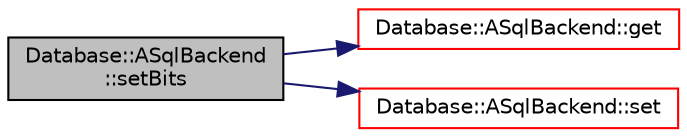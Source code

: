 digraph "Database::ASqlBackend::setBits"
{
 // LATEX_PDF_SIZE
  edge [fontname="Helvetica",fontsize="10",labelfontname="Helvetica",labelfontsize="10"];
  node [fontname="Helvetica",fontsize="10",shape=record];
  rankdir="LR";
  Node1 [label="Database::ASqlBackend\l::setBits",height=0.2,width=0.4,color="black", fillcolor="grey75", style="filled", fontcolor="black",tooltip="set bits for provided flag"];
  Node1 -> Node2 [color="midnightblue",fontsize="10",style="solid",fontname="Helvetica"];
  Node2 [label="Database::ASqlBackend::get",height=0.2,width=0.4,color="red", fillcolor="white", style="filled",URL="$class_database_1_1_a_sql_backend.html#a41e84695cdf694bf0cba52495164997c",tooltip="get flag value"];
  Node1 -> Node4 [color="midnightblue",fontsize="10",style="solid",fontname="Helvetica"];
  Node4 [label="Database::ASqlBackend::set",height=0.2,width=0.4,color="red", fillcolor="white", style="filled",URL="$class_database_1_1_a_sql_backend.html#a82939c363f70dc3c14243b7d51f1f33a",tooltip="set flag for photo to given value"];
}
